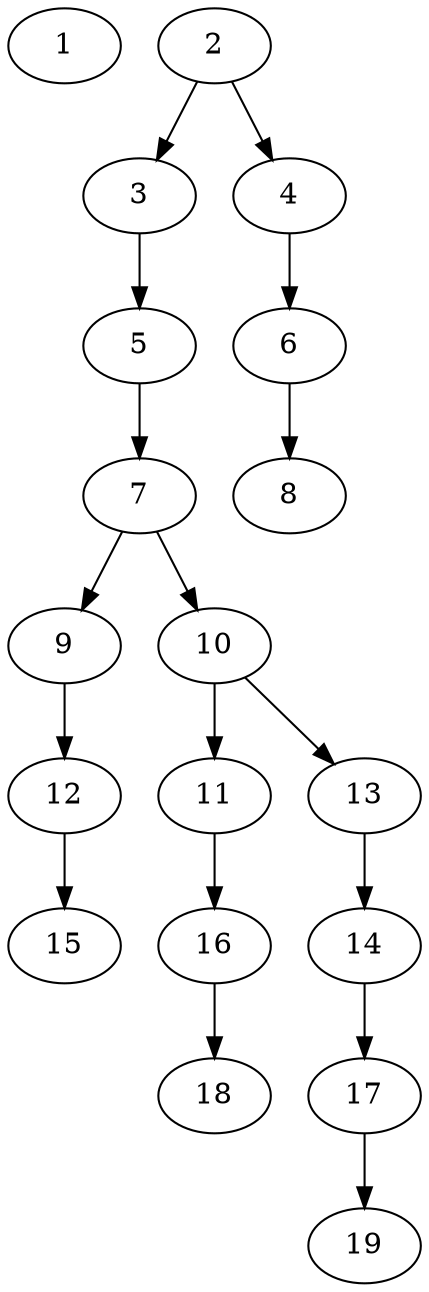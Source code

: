 // DAG (tier=1-easy, mode=compute, n=19, ccr=0.285, fat=0.448, density=0.224, regular=0.740, jump=0.063, mindata=262144, maxdata=2097152)
// DAG automatically generated by daggen at Sun Aug 24 16:33:32 2025
// /home/ermia/Project/Environments/daggen/bin/daggen --dot --ccr 0.285 --fat 0.448 --regular 0.740 --density 0.224 --jump 0.063 --mindata 262144 --maxdata 2097152 -n 19 
digraph G {
  1 [size="7647422298273611776", alpha="0.08", expect_size="3823711149136805888"]
  2 [size="55446652681060", alpha="0.16", expect_size="27723326340530"]
  2 -> 3 [size ="2294527557632"]
  2 -> 4 [size ="2294527557632"]
  3 [size="194713987502698", alpha="0.16", expect_size="97356993751349"]
  3 -> 5 [size ="4870794903552"]
  4 [size="13170545466334", alpha="0.04", expect_size="6585272733167"]
  4 -> 6 [size ="749949943808"]
  5 [size="51707054961342", alpha="0.18", expect_size="25853527480671"]
  5 -> 7 [size ="1160849129472"]
  6 [size="634140882114707456", alpha="0.10", expect_size="317070441057353728"]
  6 -> 8 [size ="5904917331968"]
  7 [size="7295766984515529", alpha="0.01", expect_size="3647883492257764"]
  7 -> 9 [size ="12160260374528"]
  7 -> 10 [size ="12160260374528"]
  8 [size="8889708456190148608", alpha="0.18", expect_size="4444854228095074304"]
  9 [size="4744884148034863104", alpha="0.18", expect_size="2372442074017431552"]
  9 -> 12 [size ="22589523099648"]
  10 [size="293442055460938", alpha="0.17", expect_size="146721027730469"]
  10 -> 11 [size ="14176747520000"]
  10 -> 13 [size ="14176747520000"]
  11 [size="5136881951965184000", alpha="0.16", expect_size="2568440975982592000"]
  11 -> 16 [size ="23817145548800"]
  12 [size="7316240446011811", alpha="0.08", expect_size="3658120223005905"]
  12 -> 15 [size ="6764607045632"]
  13 [size="9142544506145472512", alpha="0.06", expect_size="4571272253072736256"]
  13 -> 14 [size ="34978515648512"]
  14 [size="320058420277280768", alpha="0.15", expect_size="160029210138640384"]
  14 -> 17 [size ="3743198216192"]
  15 [size="1112862241557839872", alpha="0.08", expect_size="556431120778919936"]
  16 [size="42539594598760", alpha="0.16", expect_size="21269797299380"]
  16 -> 18 [size ="800952680448"]
  17 [size="2639578005435908", alpha="0.14", expect_size="1319789002717954"]
  17 -> 19 [size ="1580044648448"]
  18 [size="6591206267639824384", alpha="0.14", expect_size="3295603133819912192"]
  19 [size="2706912674205138944", alpha="0.20", expect_size="1353456337102569472"]
}
